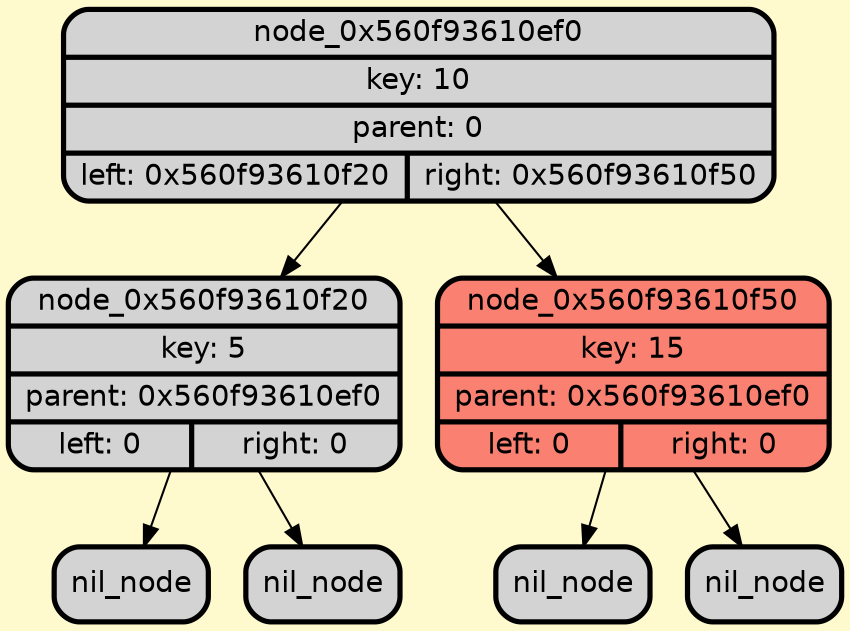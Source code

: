 digraph G {
    rankdir=TB;
    node [style=filled, fontname="Helvetica", fontcolor=darkblue, fillcolor=peachpuff, color="#252A34", penwidth=2.5];
    bgcolor="lemonchiffon";

node_0x560f93610ef0[shape=Mrecord; style=filled; fillcolor=lightgray; color="#000000"; fontcolor="#000000"; label="{ node_0x560f93610ef0 | key: 10 | parent: 0| { left: 0x560f93610f20 | right: 0x560f93610f50 } }"];
node_0x560f93610f20[shape=Mrecord; style=filled; fillcolor=lightgray; color="#000000"; fontcolor="#000000"; label="{ node_0x560f93610f20 | key: 5 | parent: 0x560f93610ef0| { left: 0 | right: 0 } }"];
node_0x560f93610f50[shape=Mrecord; style=filled; fillcolor=salmon; color="#000000"; fontcolor="#000000"; label="{ node_0x560f93610f50 | key: 15 | parent: 0x560f93610ef0| { left: 0 | right: 0 } }"];

    node_0x560f93610ef0 -> node_0x560f93610f20;
    node_0x560f93610ef0 -> node_0x560f93610f50;
    nil_0x560f93610f20_L [shape=Mrecord; style=filled; fillcolor=lightgray; color="#000000"; fontcolor="#000000"; label="nil_node"];
    node_0x560f93610f20 -> nil_0x560f93610f20_L;
    nil_0x560f93610f20_R [shape=Mrecord; style=filled; fillcolor=lightgray; color="#000000"; fontcolor="#000000"; label="nil_node"];
    node_0x560f93610f20 -> nil_0x560f93610f20_R;
    nil_0x560f93610f50_L [shape=Mrecord; style=filled; fillcolor=lightgray; color="#000000"; fontcolor="#000000"; label="nil_node"];
    node_0x560f93610f50 -> nil_0x560f93610f50_L;
    nil_0x560f93610f50_R [shape=Mrecord; style=filled; fillcolor=lightgray; color="#000000"; fontcolor="#000000"; label="nil_node"];
    node_0x560f93610f50 -> nil_0x560f93610f50_R;
}

